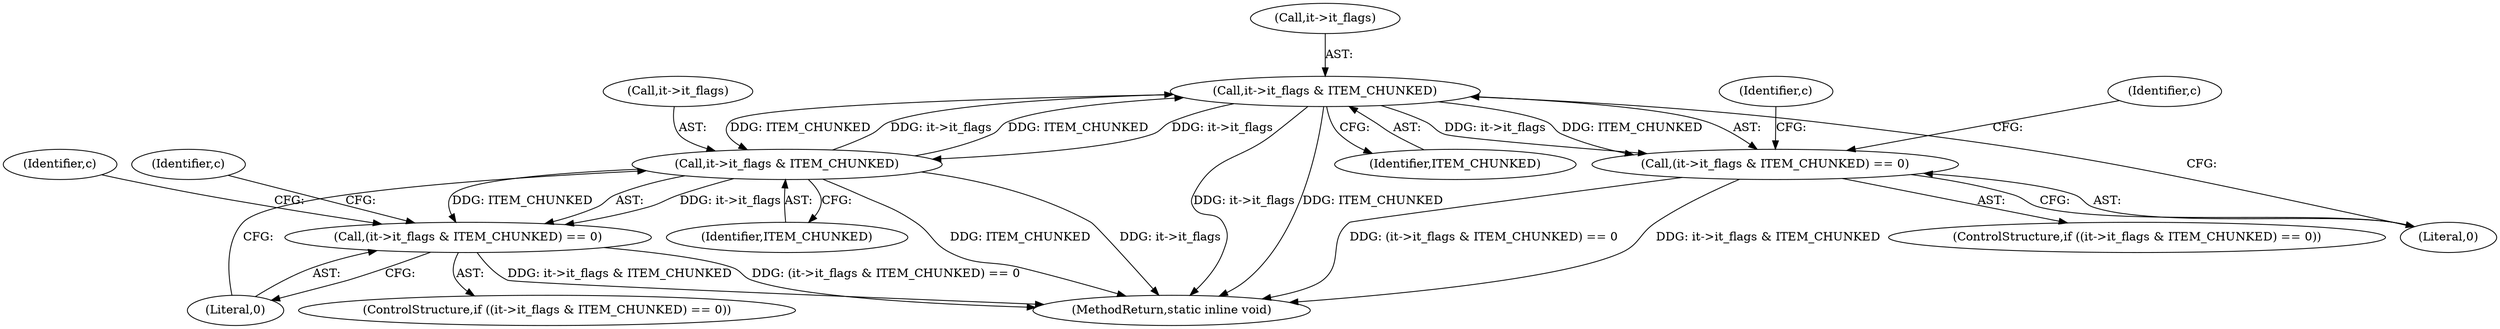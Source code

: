 digraph "0_memcached_a8c4a82787b8b6c256d61bd5c42fb7f92d1bae00@pointer" {
"1000472" [label="(Call,it->it_flags & ITEM_CHUNKED)"];
"1000405" [label="(Call,it->it_flags & ITEM_CHUNKED)"];
"1000472" [label="(Call,it->it_flags & ITEM_CHUNKED)"];
"1000404" [label="(Call,(it->it_flags & ITEM_CHUNKED) == 0)"];
"1000471" [label="(Call,(it->it_flags & ITEM_CHUNKED) == 0)"];
"1000477" [label="(Literal,0)"];
"1000405" [label="(Call,it->it_flags & ITEM_CHUNKED)"];
"1000409" [label="(Identifier,ITEM_CHUNKED)"];
"1000476" [label="(Identifier,ITEM_CHUNKED)"];
"1000406" [label="(Call,it->it_flags)"];
"1000756" [label="(MethodReturn,static inline void)"];
"1000413" [label="(Identifier,c)"];
"1000404" [label="(Call,(it->it_flags & ITEM_CHUNKED) == 0)"];
"1000410" [label="(Literal,0)"];
"1000423" [label="(Identifier,c)"];
"1000471" [label="(Call,(it->it_flags & ITEM_CHUNKED) == 0)"];
"1000472" [label="(Call,it->it_flags & ITEM_CHUNKED)"];
"1000403" [label="(ControlStructure,if ((it->it_flags & ITEM_CHUNKED) == 0))"];
"1000470" [label="(ControlStructure,if ((it->it_flags & ITEM_CHUNKED) == 0))"];
"1000482" [label="(Identifier,c)"];
"1000502" [label="(Identifier,c)"];
"1000473" [label="(Call,it->it_flags)"];
"1000472" -> "1000471"  [label="AST: "];
"1000472" -> "1000476"  [label="CFG: "];
"1000473" -> "1000472"  [label="AST: "];
"1000476" -> "1000472"  [label="AST: "];
"1000477" -> "1000472"  [label="CFG: "];
"1000472" -> "1000756"  [label="DDG: ITEM_CHUNKED"];
"1000472" -> "1000756"  [label="DDG: it->it_flags"];
"1000472" -> "1000405"  [label="DDG: it->it_flags"];
"1000472" -> "1000405"  [label="DDG: ITEM_CHUNKED"];
"1000472" -> "1000471"  [label="DDG: it->it_flags"];
"1000472" -> "1000471"  [label="DDG: ITEM_CHUNKED"];
"1000405" -> "1000472"  [label="DDG: it->it_flags"];
"1000405" -> "1000472"  [label="DDG: ITEM_CHUNKED"];
"1000405" -> "1000404"  [label="AST: "];
"1000405" -> "1000409"  [label="CFG: "];
"1000406" -> "1000405"  [label="AST: "];
"1000409" -> "1000405"  [label="AST: "];
"1000410" -> "1000405"  [label="CFG: "];
"1000405" -> "1000756"  [label="DDG: ITEM_CHUNKED"];
"1000405" -> "1000756"  [label="DDG: it->it_flags"];
"1000405" -> "1000404"  [label="DDG: it->it_flags"];
"1000405" -> "1000404"  [label="DDG: ITEM_CHUNKED"];
"1000404" -> "1000403"  [label="AST: "];
"1000404" -> "1000410"  [label="CFG: "];
"1000410" -> "1000404"  [label="AST: "];
"1000413" -> "1000404"  [label="CFG: "];
"1000423" -> "1000404"  [label="CFG: "];
"1000404" -> "1000756"  [label="DDG: it->it_flags & ITEM_CHUNKED"];
"1000404" -> "1000756"  [label="DDG: (it->it_flags & ITEM_CHUNKED) == 0"];
"1000471" -> "1000470"  [label="AST: "];
"1000471" -> "1000477"  [label="CFG: "];
"1000477" -> "1000471"  [label="AST: "];
"1000482" -> "1000471"  [label="CFG: "];
"1000502" -> "1000471"  [label="CFG: "];
"1000471" -> "1000756"  [label="DDG: it->it_flags & ITEM_CHUNKED"];
"1000471" -> "1000756"  [label="DDG: (it->it_flags & ITEM_CHUNKED) == 0"];
}
